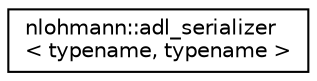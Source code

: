 digraph "Graphical Class Hierarchy"
{
  edge [fontname="Helvetica",fontsize="10",labelfontname="Helvetica",labelfontsize="10"];
  node [fontname="Helvetica",fontsize="10",shape=record];
  rankdir="LR";
  Node0 [label="nlohmann::adl_serializer\l\< typename, typename \>",height=0.2,width=0.4,color="black", fillcolor="white", style="filled",URL="$structnlohmann_1_1adl__serializer.html",tooltip="default JSONSerializer template argument "];
}
